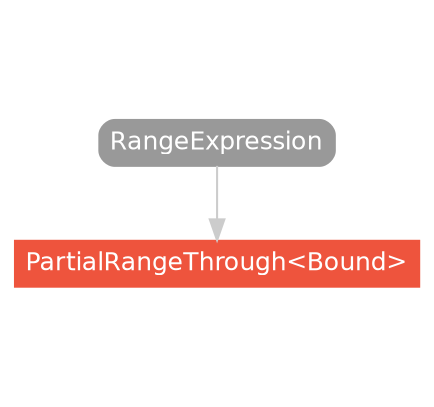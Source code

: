 strict digraph "PartialRangeThrough<Bound> - Type Hierarchy - SwiftDoc.org" {
    pad="0.1,0.8"
    node [shape=box, style="filled,rounded", color="#999999", fillcolor="#999999", fontcolor=white, fontname=Helvetica, fontnames="Helvetica,sansserif", fontsize=12, margin="0.07,0.05", height="0.3"]
    edge [color="#cccccc"]
    "PartialRangeThrough<Bound>" [URL="/type/PartialRangeThrough/", style="filled", fillcolor="#ee543d", color="#ee543d"]
    "RangeExpression" [URL="/protocol/RangeExpression/hierarchy/"]    "RangeExpression" -> "PartialRangeThrough<Bound>"
    subgraph Types {
        rank = max; "PartialRangeThrough<Bound>";
    }
}